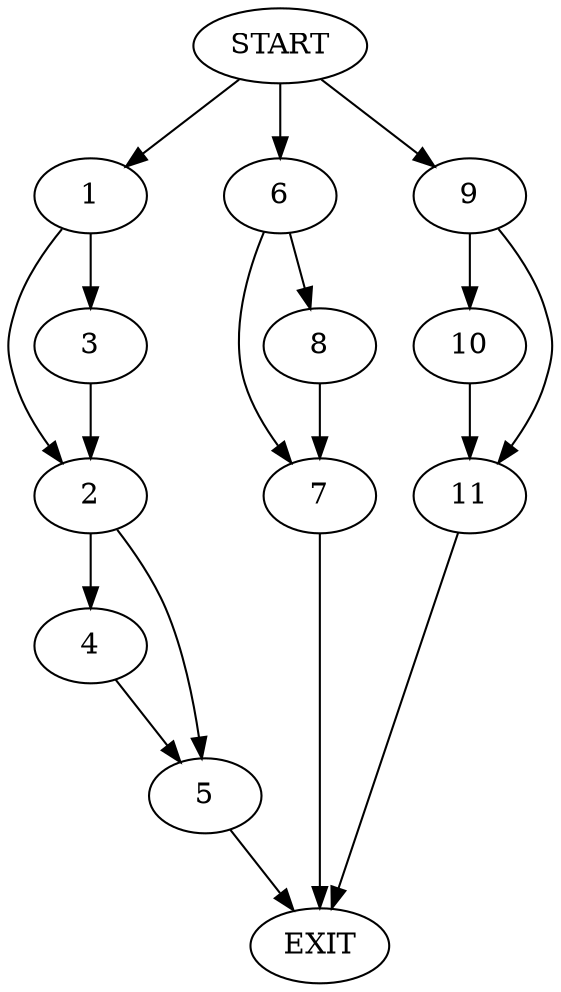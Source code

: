 digraph {
0 [label="START"]
12 [label="EXIT"]
0 -> 1
1 -> 2
1 -> 3
2 -> 4
2 -> 5
3 -> 2
5 -> 12
4 -> 5
0 -> 6
6 -> 7
6 -> 8
7 -> 12
8 -> 7
0 -> 9
9 -> 10
9 -> 11
11 -> 12
10 -> 11
}
